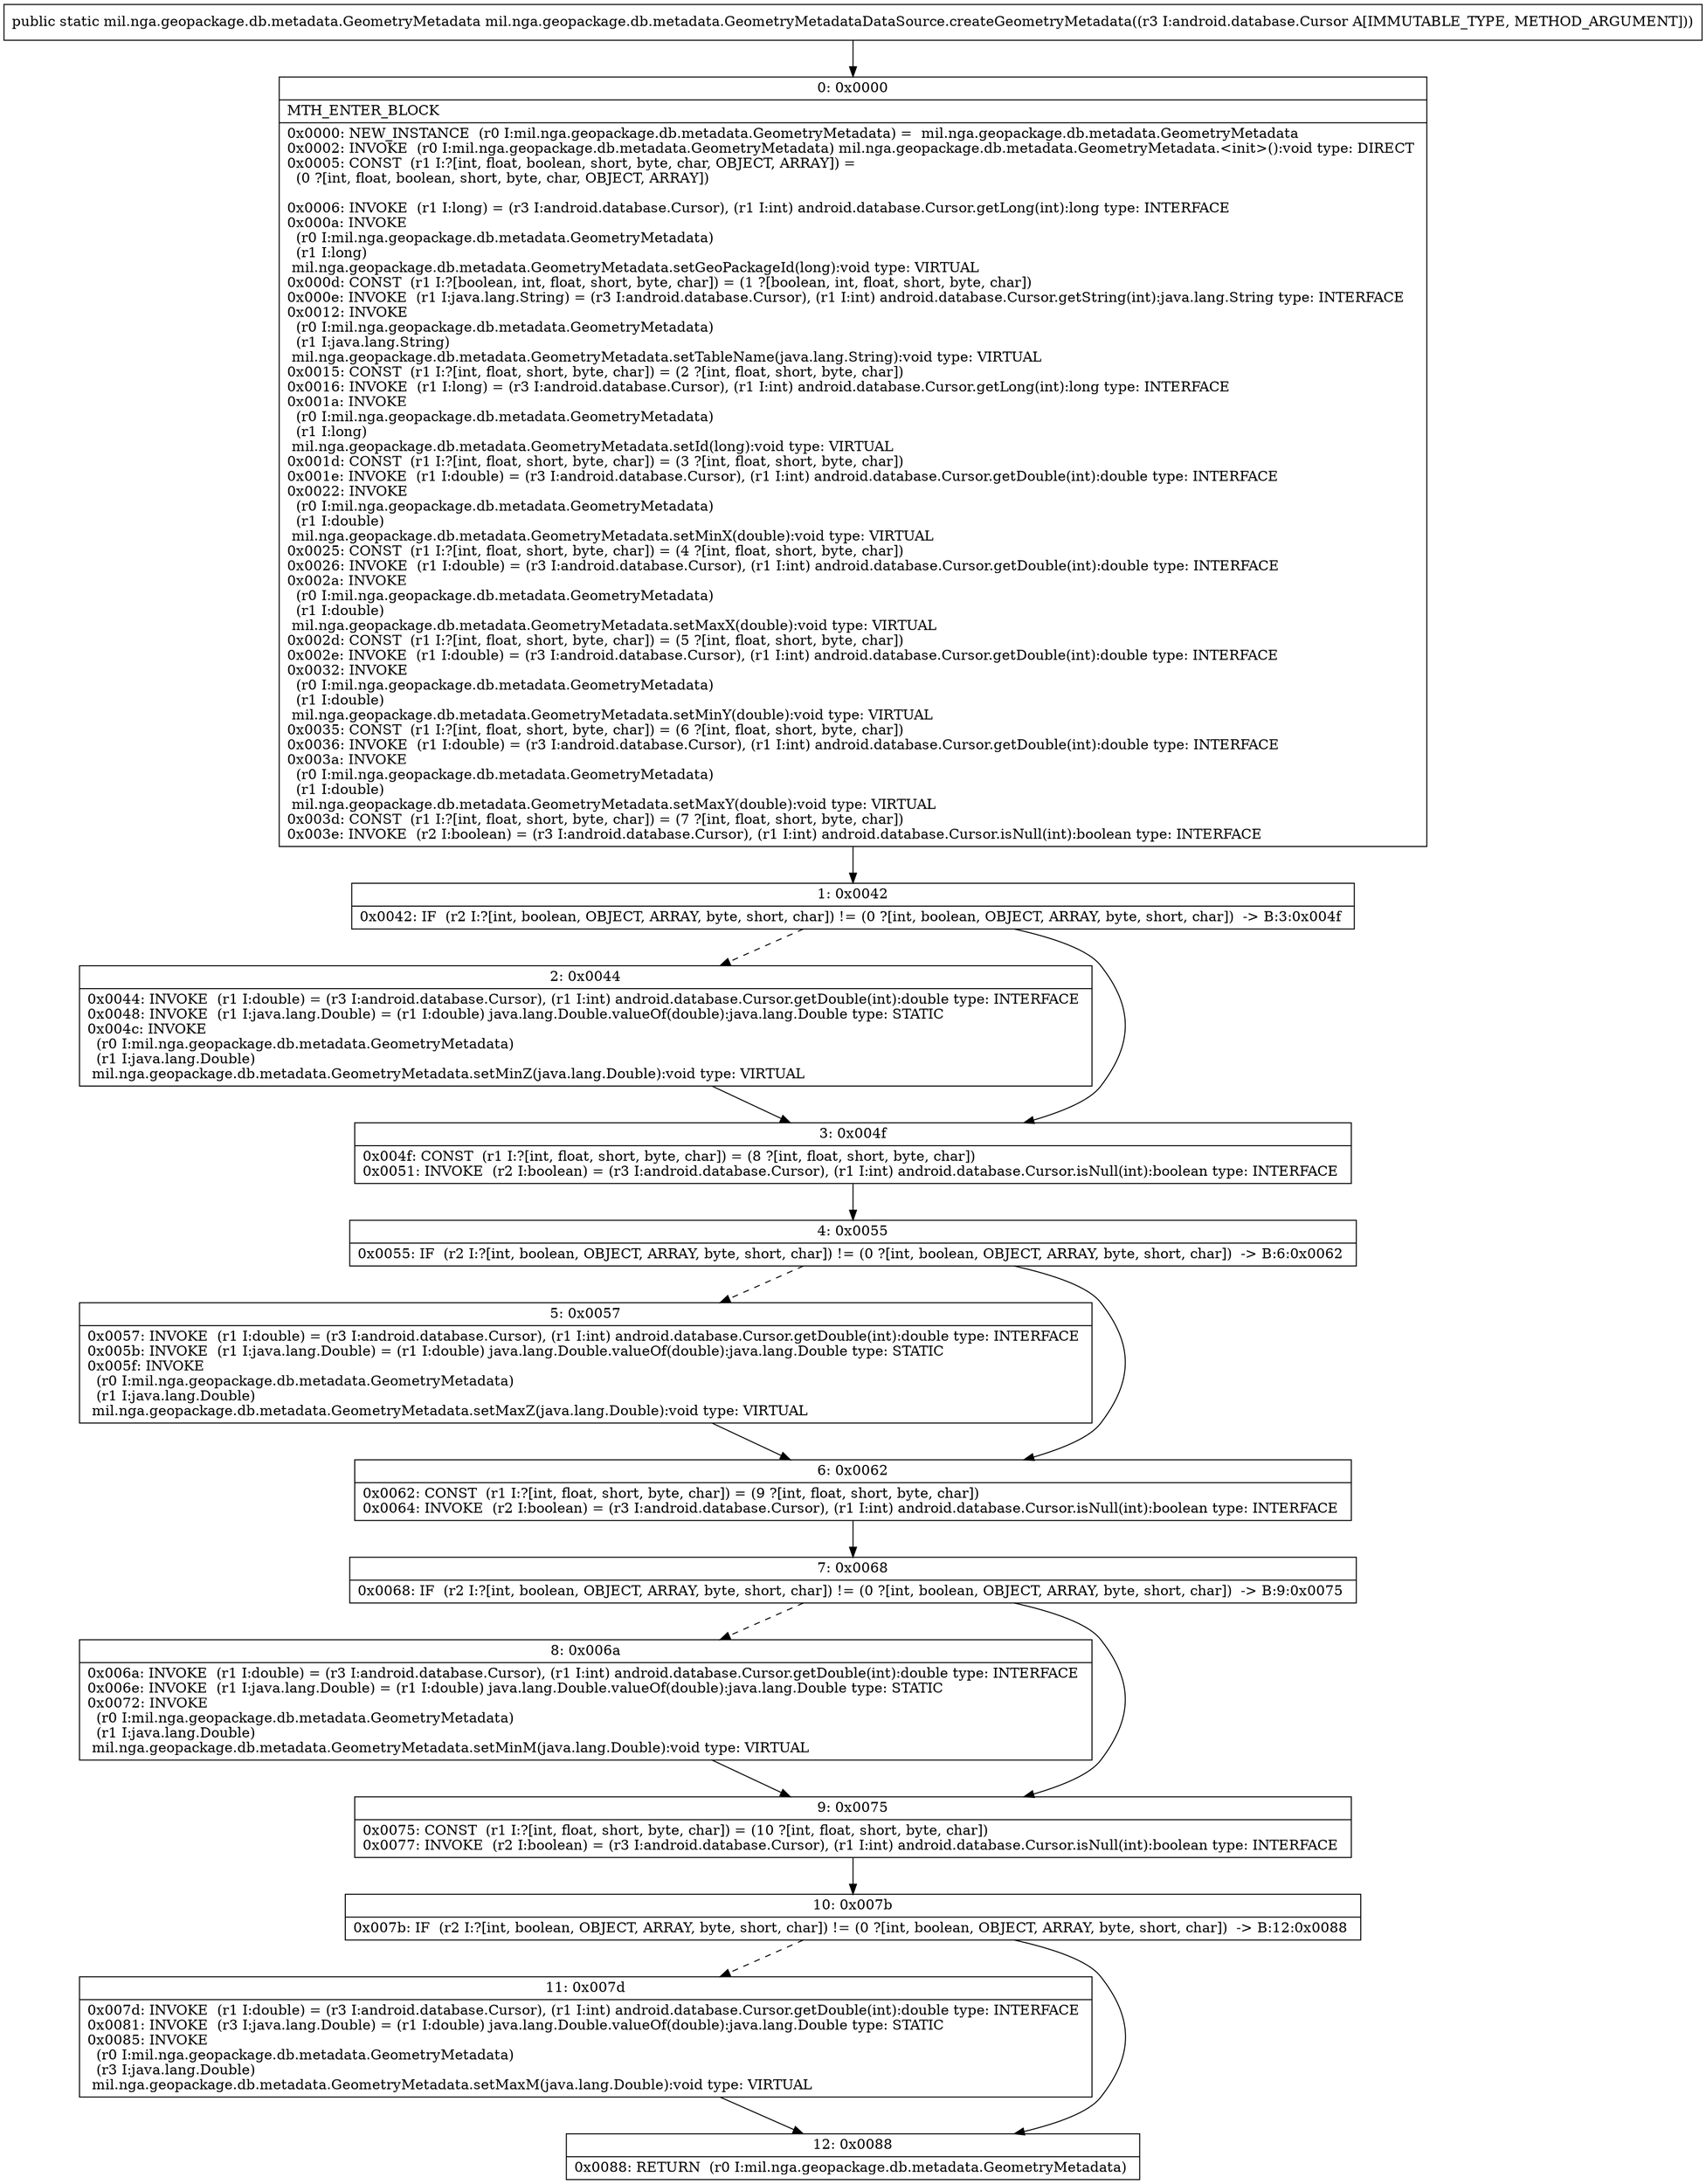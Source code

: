 digraph "CFG formil.nga.geopackage.db.metadata.GeometryMetadataDataSource.createGeometryMetadata(Landroid\/database\/Cursor;)Lmil\/nga\/geopackage\/db\/metadata\/GeometryMetadata;" {
Node_0 [shape=record,label="{0\:\ 0x0000|MTH_ENTER_BLOCK\l|0x0000: NEW_INSTANCE  (r0 I:mil.nga.geopackage.db.metadata.GeometryMetadata) =  mil.nga.geopackage.db.metadata.GeometryMetadata \l0x0002: INVOKE  (r0 I:mil.nga.geopackage.db.metadata.GeometryMetadata) mil.nga.geopackage.db.metadata.GeometryMetadata.\<init\>():void type: DIRECT \l0x0005: CONST  (r1 I:?[int, float, boolean, short, byte, char, OBJECT, ARRAY]) = \l  (0 ?[int, float, boolean, short, byte, char, OBJECT, ARRAY])\l \l0x0006: INVOKE  (r1 I:long) = (r3 I:android.database.Cursor), (r1 I:int) android.database.Cursor.getLong(int):long type: INTERFACE \l0x000a: INVOKE  \l  (r0 I:mil.nga.geopackage.db.metadata.GeometryMetadata)\l  (r1 I:long)\l mil.nga.geopackage.db.metadata.GeometryMetadata.setGeoPackageId(long):void type: VIRTUAL \l0x000d: CONST  (r1 I:?[boolean, int, float, short, byte, char]) = (1 ?[boolean, int, float, short, byte, char]) \l0x000e: INVOKE  (r1 I:java.lang.String) = (r3 I:android.database.Cursor), (r1 I:int) android.database.Cursor.getString(int):java.lang.String type: INTERFACE \l0x0012: INVOKE  \l  (r0 I:mil.nga.geopackage.db.metadata.GeometryMetadata)\l  (r1 I:java.lang.String)\l mil.nga.geopackage.db.metadata.GeometryMetadata.setTableName(java.lang.String):void type: VIRTUAL \l0x0015: CONST  (r1 I:?[int, float, short, byte, char]) = (2 ?[int, float, short, byte, char]) \l0x0016: INVOKE  (r1 I:long) = (r3 I:android.database.Cursor), (r1 I:int) android.database.Cursor.getLong(int):long type: INTERFACE \l0x001a: INVOKE  \l  (r0 I:mil.nga.geopackage.db.metadata.GeometryMetadata)\l  (r1 I:long)\l mil.nga.geopackage.db.metadata.GeometryMetadata.setId(long):void type: VIRTUAL \l0x001d: CONST  (r1 I:?[int, float, short, byte, char]) = (3 ?[int, float, short, byte, char]) \l0x001e: INVOKE  (r1 I:double) = (r3 I:android.database.Cursor), (r1 I:int) android.database.Cursor.getDouble(int):double type: INTERFACE \l0x0022: INVOKE  \l  (r0 I:mil.nga.geopackage.db.metadata.GeometryMetadata)\l  (r1 I:double)\l mil.nga.geopackage.db.metadata.GeometryMetadata.setMinX(double):void type: VIRTUAL \l0x0025: CONST  (r1 I:?[int, float, short, byte, char]) = (4 ?[int, float, short, byte, char]) \l0x0026: INVOKE  (r1 I:double) = (r3 I:android.database.Cursor), (r1 I:int) android.database.Cursor.getDouble(int):double type: INTERFACE \l0x002a: INVOKE  \l  (r0 I:mil.nga.geopackage.db.metadata.GeometryMetadata)\l  (r1 I:double)\l mil.nga.geopackage.db.metadata.GeometryMetadata.setMaxX(double):void type: VIRTUAL \l0x002d: CONST  (r1 I:?[int, float, short, byte, char]) = (5 ?[int, float, short, byte, char]) \l0x002e: INVOKE  (r1 I:double) = (r3 I:android.database.Cursor), (r1 I:int) android.database.Cursor.getDouble(int):double type: INTERFACE \l0x0032: INVOKE  \l  (r0 I:mil.nga.geopackage.db.metadata.GeometryMetadata)\l  (r1 I:double)\l mil.nga.geopackage.db.metadata.GeometryMetadata.setMinY(double):void type: VIRTUAL \l0x0035: CONST  (r1 I:?[int, float, short, byte, char]) = (6 ?[int, float, short, byte, char]) \l0x0036: INVOKE  (r1 I:double) = (r3 I:android.database.Cursor), (r1 I:int) android.database.Cursor.getDouble(int):double type: INTERFACE \l0x003a: INVOKE  \l  (r0 I:mil.nga.geopackage.db.metadata.GeometryMetadata)\l  (r1 I:double)\l mil.nga.geopackage.db.metadata.GeometryMetadata.setMaxY(double):void type: VIRTUAL \l0x003d: CONST  (r1 I:?[int, float, short, byte, char]) = (7 ?[int, float, short, byte, char]) \l0x003e: INVOKE  (r2 I:boolean) = (r3 I:android.database.Cursor), (r1 I:int) android.database.Cursor.isNull(int):boolean type: INTERFACE \l}"];
Node_1 [shape=record,label="{1\:\ 0x0042|0x0042: IF  (r2 I:?[int, boolean, OBJECT, ARRAY, byte, short, char]) != (0 ?[int, boolean, OBJECT, ARRAY, byte, short, char])  \-\> B:3:0x004f \l}"];
Node_2 [shape=record,label="{2\:\ 0x0044|0x0044: INVOKE  (r1 I:double) = (r3 I:android.database.Cursor), (r1 I:int) android.database.Cursor.getDouble(int):double type: INTERFACE \l0x0048: INVOKE  (r1 I:java.lang.Double) = (r1 I:double) java.lang.Double.valueOf(double):java.lang.Double type: STATIC \l0x004c: INVOKE  \l  (r0 I:mil.nga.geopackage.db.metadata.GeometryMetadata)\l  (r1 I:java.lang.Double)\l mil.nga.geopackage.db.metadata.GeometryMetadata.setMinZ(java.lang.Double):void type: VIRTUAL \l}"];
Node_3 [shape=record,label="{3\:\ 0x004f|0x004f: CONST  (r1 I:?[int, float, short, byte, char]) = (8 ?[int, float, short, byte, char]) \l0x0051: INVOKE  (r2 I:boolean) = (r3 I:android.database.Cursor), (r1 I:int) android.database.Cursor.isNull(int):boolean type: INTERFACE \l}"];
Node_4 [shape=record,label="{4\:\ 0x0055|0x0055: IF  (r2 I:?[int, boolean, OBJECT, ARRAY, byte, short, char]) != (0 ?[int, boolean, OBJECT, ARRAY, byte, short, char])  \-\> B:6:0x0062 \l}"];
Node_5 [shape=record,label="{5\:\ 0x0057|0x0057: INVOKE  (r1 I:double) = (r3 I:android.database.Cursor), (r1 I:int) android.database.Cursor.getDouble(int):double type: INTERFACE \l0x005b: INVOKE  (r1 I:java.lang.Double) = (r1 I:double) java.lang.Double.valueOf(double):java.lang.Double type: STATIC \l0x005f: INVOKE  \l  (r0 I:mil.nga.geopackage.db.metadata.GeometryMetadata)\l  (r1 I:java.lang.Double)\l mil.nga.geopackage.db.metadata.GeometryMetadata.setMaxZ(java.lang.Double):void type: VIRTUAL \l}"];
Node_6 [shape=record,label="{6\:\ 0x0062|0x0062: CONST  (r1 I:?[int, float, short, byte, char]) = (9 ?[int, float, short, byte, char]) \l0x0064: INVOKE  (r2 I:boolean) = (r3 I:android.database.Cursor), (r1 I:int) android.database.Cursor.isNull(int):boolean type: INTERFACE \l}"];
Node_7 [shape=record,label="{7\:\ 0x0068|0x0068: IF  (r2 I:?[int, boolean, OBJECT, ARRAY, byte, short, char]) != (0 ?[int, boolean, OBJECT, ARRAY, byte, short, char])  \-\> B:9:0x0075 \l}"];
Node_8 [shape=record,label="{8\:\ 0x006a|0x006a: INVOKE  (r1 I:double) = (r3 I:android.database.Cursor), (r1 I:int) android.database.Cursor.getDouble(int):double type: INTERFACE \l0x006e: INVOKE  (r1 I:java.lang.Double) = (r1 I:double) java.lang.Double.valueOf(double):java.lang.Double type: STATIC \l0x0072: INVOKE  \l  (r0 I:mil.nga.geopackage.db.metadata.GeometryMetadata)\l  (r1 I:java.lang.Double)\l mil.nga.geopackage.db.metadata.GeometryMetadata.setMinM(java.lang.Double):void type: VIRTUAL \l}"];
Node_9 [shape=record,label="{9\:\ 0x0075|0x0075: CONST  (r1 I:?[int, float, short, byte, char]) = (10 ?[int, float, short, byte, char]) \l0x0077: INVOKE  (r2 I:boolean) = (r3 I:android.database.Cursor), (r1 I:int) android.database.Cursor.isNull(int):boolean type: INTERFACE \l}"];
Node_10 [shape=record,label="{10\:\ 0x007b|0x007b: IF  (r2 I:?[int, boolean, OBJECT, ARRAY, byte, short, char]) != (0 ?[int, boolean, OBJECT, ARRAY, byte, short, char])  \-\> B:12:0x0088 \l}"];
Node_11 [shape=record,label="{11\:\ 0x007d|0x007d: INVOKE  (r1 I:double) = (r3 I:android.database.Cursor), (r1 I:int) android.database.Cursor.getDouble(int):double type: INTERFACE \l0x0081: INVOKE  (r3 I:java.lang.Double) = (r1 I:double) java.lang.Double.valueOf(double):java.lang.Double type: STATIC \l0x0085: INVOKE  \l  (r0 I:mil.nga.geopackage.db.metadata.GeometryMetadata)\l  (r3 I:java.lang.Double)\l mil.nga.geopackage.db.metadata.GeometryMetadata.setMaxM(java.lang.Double):void type: VIRTUAL \l}"];
Node_12 [shape=record,label="{12\:\ 0x0088|0x0088: RETURN  (r0 I:mil.nga.geopackage.db.metadata.GeometryMetadata) \l}"];
MethodNode[shape=record,label="{public static mil.nga.geopackage.db.metadata.GeometryMetadata mil.nga.geopackage.db.metadata.GeometryMetadataDataSource.createGeometryMetadata((r3 I:android.database.Cursor A[IMMUTABLE_TYPE, METHOD_ARGUMENT])) }"];
MethodNode -> Node_0;
Node_0 -> Node_1;
Node_1 -> Node_2[style=dashed];
Node_1 -> Node_3;
Node_2 -> Node_3;
Node_3 -> Node_4;
Node_4 -> Node_5[style=dashed];
Node_4 -> Node_6;
Node_5 -> Node_6;
Node_6 -> Node_7;
Node_7 -> Node_8[style=dashed];
Node_7 -> Node_9;
Node_8 -> Node_9;
Node_9 -> Node_10;
Node_10 -> Node_11[style=dashed];
Node_10 -> Node_12;
Node_11 -> Node_12;
}


